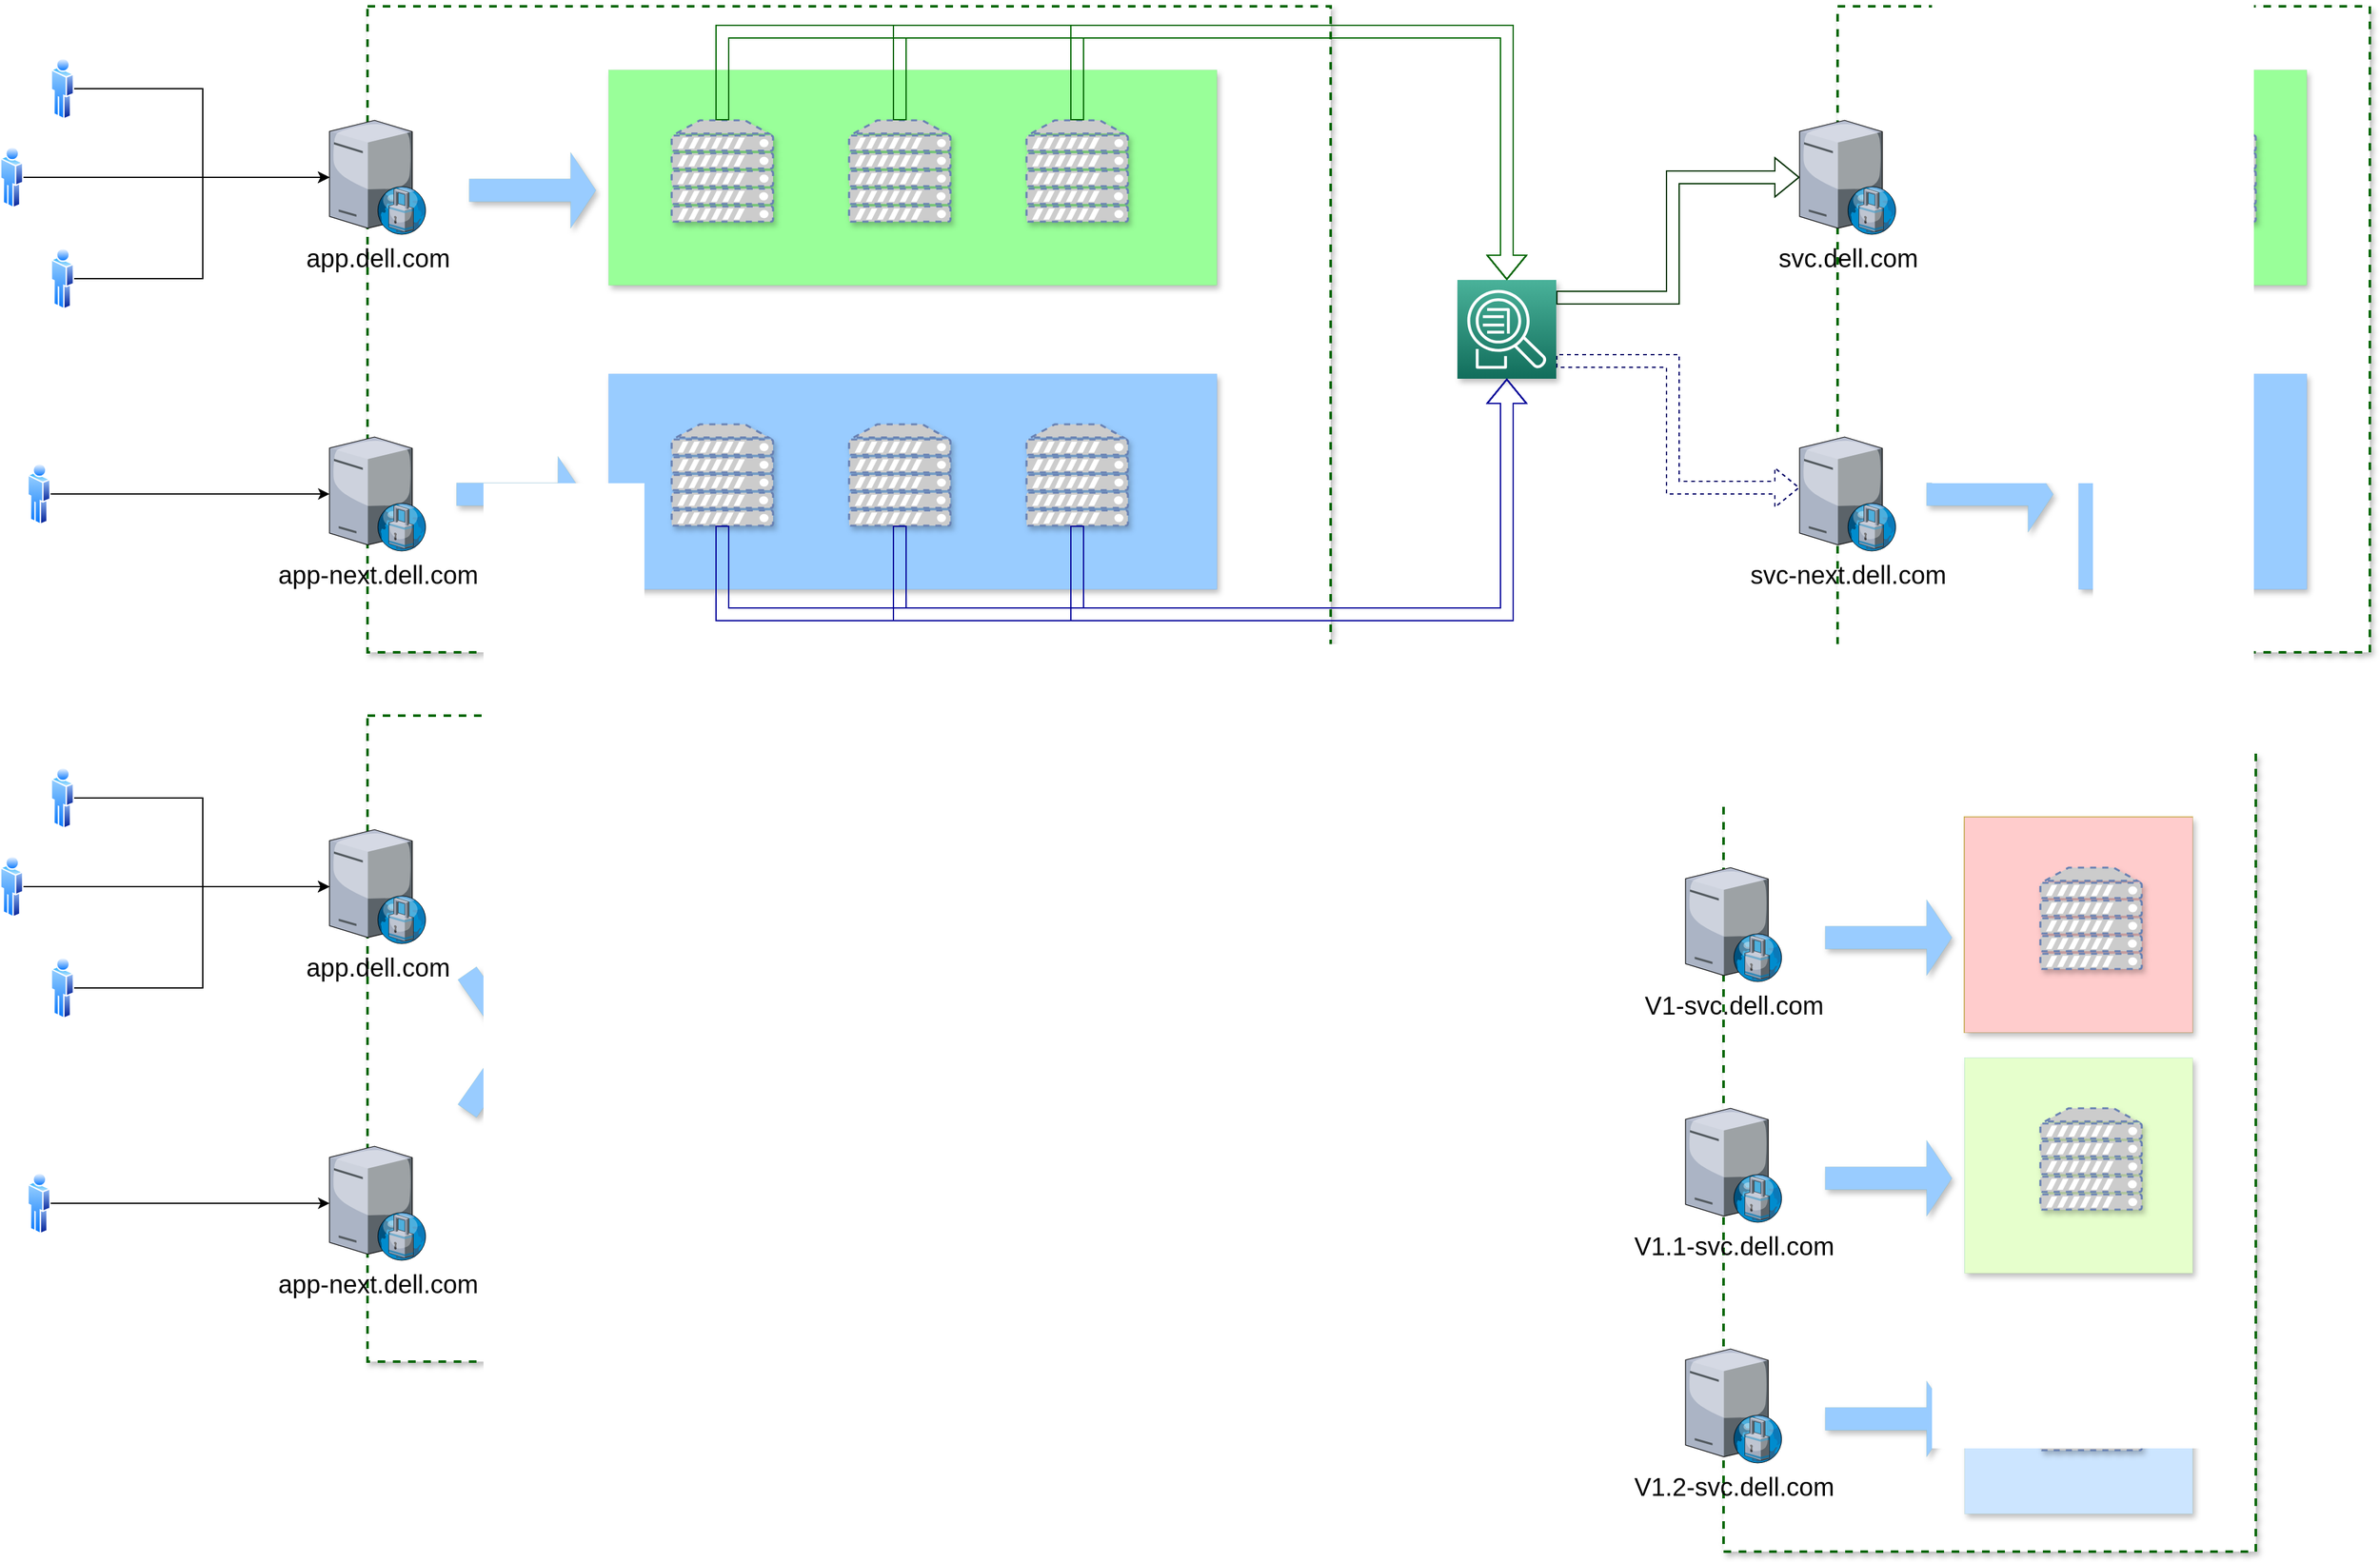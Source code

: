 <mxfile version="16.6.5" type="github">
  <diagram id="iATgErbgnzT0rudV7ZJe" name="Page-1">
    <mxGraphModel dx="1947" dy="1059" grid="1" gridSize="10" guides="1" tooltips="1" connect="1" arrows="1" fold="1" page="1" pageScale="1" pageWidth="2336" pageHeight="1654" math="0" shadow="0">
      <root>
        <mxCell id="0" />
        <mxCell id="1" parent="0" />
        <mxCell id="AXCi9-3YGEwYE7fbBooy-9" value="" style="whiteSpace=wrap;html=1;dashed=1;strokeColor=#006600;strokeWidth=2;shadow=1;" vertex="1" parent="1">
          <mxGeometry x="380" y="110" width="760" height="510" as="geometry" />
        </mxCell>
        <mxCell id="AXCi9-3YGEwYE7fbBooy-13" style="edgeStyle=orthogonalEdgeStyle;rounded=0;orthogonalLoop=1;jettySize=auto;html=1;" edge="1" parent="1" source="AXCi9-3YGEwYE7fbBooy-2" target="AXCi9-3YGEwYE7fbBooy-6">
          <mxGeometry relative="1" as="geometry">
            <Array as="points">
              <mxPoint x="250" y="175" />
              <mxPoint x="250" y="245" />
            </Array>
          </mxGeometry>
        </mxCell>
        <mxCell id="AXCi9-3YGEwYE7fbBooy-2" value="" style="aspect=fixed;perimeter=ellipsePerimeter;html=1;align=center;shadow=0;dashed=0;spacingTop=3;image;image=img/lib/active_directory/user.svg;" vertex="1" parent="1">
          <mxGeometry x="130" y="150" width="18.5" height="50" as="geometry" />
        </mxCell>
        <mxCell id="AXCi9-3YGEwYE7fbBooy-12" style="edgeStyle=orthogonalEdgeStyle;rounded=0;orthogonalLoop=1;jettySize=auto;html=1;" edge="1" parent="1" source="AXCi9-3YGEwYE7fbBooy-3" target="AXCi9-3YGEwYE7fbBooy-6">
          <mxGeometry relative="1" as="geometry">
            <Array as="points">
              <mxPoint x="250" y="325" />
              <mxPoint x="250" y="245" />
            </Array>
          </mxGeometry>
        </mxCell>
        <mxCell id="AXCi9-3YGEwYE7fbBooy-3" value="" style="aspect=fixed;perimeter=ellipsePerimeter;html=1;align=center;shadow=0;dashed=0;spacingTop=3;image;image=img/lib/active_directory/user.svg;" vertex="1" parent="1">
          <mxGeometry x="130" y="300" width="18.5" height="50" as="geometry" />
        </mxCell>
        <mxCell id="AXCi9-3YGEwYE7fbBooy-11" style="edgeStyle=orthogonalEdgeStyle;rounded=0;orthogonalLoop=1;jettySize=auto;html=1;" edge="1" parent="1" source="AXCi9-3YGEwYE7fbBooy-4" target="AXCi9-3YGEwYE7fbBooy-6">
          <mxGeometry relative="1" as="geometry" />
        </mxCell>
        <mxCell id="AXCi9-3YGEwYE7fbBooy-4" value="" style="aspect=fixed;perimeter=ellipsePerimeter;html=1;align=center;shadow=0;dashed=0;spacingTop=3;image;image=img/lib/active_directory/user.svg;" vertex="1" parent="1">
          <mxGeometry x="90" y="220" width="18.5" height="50" as="geometry" />
        </mxCell>
        <mxCell id="AXCi9-3YGEwYE7fbBooy-6" value="app.dell.com" style="verticalLabelPosition=bottom;sketch=0;aspect=fixed;html=1;verticalAlign=top;strokeColor=none;align=center;outlineConnect=0;shape=mxgraph.citrix.proxy_server;fontStyle=0;fontSize=20;" vertex="1" parent="1">
          <mxGeometry x="350" y="200" width="76.5" height="90" as="geometry" />
        </mxCell>
        <mxCell id="AXCi9-3YGEwYE7fbBooy-7" value="app-next.dell.com" style="verticalLabelPosition=bottom;sketch=0;aspect=fixed;html=1;verticalAlign=top;strokeColor=none;align=center;outlineConnect=0;shape=mxgraph.citrix.proxy_server;fontStyle=0;fontSize=20;" vertex="1" parent="1">
          <mxGeometry x="350" y="450" width="76.5" height="90" as="geometry" />
        </mxCell>
        <mxCell id="AXCi9-3YGEwYE7fbBooy-10" style="edgeStyle=orthogonalEdgeStyle;rounded=0;orthogonalLoop=1;jettySize=auto;html=1;" edge="1" parent="1" source="AXCi9-3YGEwYE7fbBooy-8" target="AXCi9-3YGEwYE7fbBooy-7">
          <mxGeometry relative="1" as="geometry" />
        </mxCell>
        <mxCell id="AXCi9-3YGEwYE7fbBooy-8" value="" style="aspect=fixed;perimeter=ellipsePerimeter;html=1;align=center;shadow=0;dashed=0;spacingTop=3;image;image=img/lib/active_directory/user.svg;" vertex="1" parent="1">
          <mxGeometry x="111.5" y="470" width="18.5" height="50" as="geometry" />
        </mxCell>
        <mxCell id="AXCi9-3YGEwYE7fbBooy-21" value="" style="group" vertex="1" connectable="0" parent="1">
          <mxGeometry x="570" y="160" width="480" height="170" as="geometry" />
        </mxCell>
        <mxCell id="AXCi9-3YGEwYE7fbBooy-16" value="" style="whiteSpace=wrap;html=1;shadow=1;strokeColor=#006600;strokeWidth=0;fillColor=#99FF99;" vertex="1" parent="AXCi9-3YGEwYE7fbBooy-21">
          <mxGeometry width="480" height="170" as="geometry" />
        </mxCell>
        <mxCell id="AXCi9-3YGEwYE7fbBooy-15" value="" style="fontColor=#0066CC;verticalAlign=top;verticalLabelPosition=bottom;labelPosition=center;align=center;html=1;outlineConnect=0;fillColor=#CCCCCC;strokeColor=#6881B3;gradientColor=none;gradientDirection=north;strokeWidth=2;shape=mxgraph.networks.server;dashed=1;shadow=1;" vertex="1" parent="AXCi9-3YGEwYE7fbBooy-21">
          <mxGeometry x="330" y="40" width="80" height="80" as="geometry" />
        </mxCell>
        <mxCell id="AXCi9-3YGEwYE7fbBooy-17" value="" style="fontColor=#0066CC;verticalAlign=top;verticalLabelPosition=bottom;labelPosition=center;align=center;html=1;outlineConnect=0;fillColor=#CCCCCC;strokeColor=#6881B3;gradientColor=none;gradientDirection=north;strokeWidth=2;shape=mxgraph.networks.server;dashed=1;shadow=1;" vertex="1" parent="AXCi9-3YGEwYE7fbBooy-21">
          <mxGeometry x="50" y="40" width="80" height="80" as="geometry" />
        </mxCell>
        <mxCell id="AXCi9-3YGEwYE7fbBooy-18" value="" style="fontColor=#0066CC;verticalAlign=top;verticalLabelPosition=bottom;labelPosition=center;align=center;html=1;outlineConnect=0;fillColor=#CCCCCC;strokeColor=#6881B3;gradientColor=none;gradientDirection=north;strokeWidth=2;shape=mxgraph.networks.server;dashed=1;shadow=1;" vertex="1" parent="AXCi9-3YGEwYE7fbBooy-21">
          <mxGeometry x="190" y="40" width="80" height="80" as="geometry" />
        </mxCell>
        <mxCell id="AXCi9-3YGEwYE7fbBooy-22" value="" style="group;fillColor=#99CCFF;strokeColor=#6c8ebf;strokeWidth=0;" vertex="1" connectable="0" parent="1">
          <mxGeometry x="570" y="400" width="480" height="170" as="geometry" />
        </mxCell>
        <mxCell id="AXCi9-3YGEwYE7fbBooy-23" value="" style="whiteSpace=wrap;html=1;shadow=1;strokeColor=none;strokeWidth=0;fillColor=#99CCFF;" vertex="1" parent="AXCi9-3YGEwYE7fbBooy-22">
          <mxGeometry width="480" height="170" as="geometry" />
        </mxCell>
        <mxCell id="AXCi9-3YGEwYE7fbBooy-24" value="" style="fontColor=#0066CC;verticalAlign=top;verticalLabelPosition=bottom;labelPosition=center;align=center;html=1;outlineConnect=0;fillColor=#CCCCCC;strokeColor=#6881B3;gradientColor=none;gradientDirection=north;strokeWidth=2;shape=mxgraph.networks.server;dashed=1;shadow=1;" vertex="1" parent="AXCi9-3YGEwYE7fbBooy-22">
          <mxGeometry x="330" y="40" width="80" height="80" as="geometry" />
        </mxCell>
        <mxCell id="AXCi9-3YGEwYE7fbBooy-25" value="" style="fontColor=#0066CC;verticalAlign=top;verticalLabelPosition=bottom;labelPosition=center;align=center;html=1;outlineConnect=0;fillColor=#CCCCCC;strokeColor=#6881B3;gradientColor=none;gradientDirection=north;strokeWidth=2;shape=mxgraph.networks.server;dashed=1;shadow=1;" vertex="1" parent="AXCi9-3YGEwYE7fbBooy-22">
          <mxGeometry x="50" y="40" width="80" height="80" as="geometry" />
        </mxCell>
        <mxCell id="AXCi9-3YGEwYE7fbBooy-26" value="" style="fontColor=#0066CC;verticalAlign=top;verticalLabelPosition=bottom;labelPosition=center;align=center;html=1;outlineConnect=0;fillColor=#CCCCCC;strokeColor=#6881B3;gradientColor=none;gradientDirection=north;strokeWidth=2;shape=mxgraph.networks.server;dashed=1;shadow=1;" vertex="1" parent="AXCi9-3YGEwYE7fbBooy-22">
          <mxGeometry x="190" y="40" width="80" height="80" as="geometry" />
        </mxCell>
        <mxCell id="AXCi9-3YGEwYE7fbBooy-29" value="" style="shape=singleArrow;whiteSpace=wrap;html=1;shadow=1;strokeColor=#006600;strokeWidth=0;fillColor=#99CCFF;" vertex="1" parent="1">
          <mxGeometry x="450" y="465" width="100" height="60" as="geometry" />
        </mxCell>
        <mxCell id="AXCi9-3YGEwYE7fbBooy-31" value="" style="shape=singleArrow;whiteSpace=wrap;html=1;shadow=1;strokeColor=#006600;strokeWidth=0;fillColor=#99CCFF;" vertex="1" parent="1">
          <mxGeometry x="460" y="225" width="100" height="60" as="geometry" />
        </mxCell>
        <mxCell id="AXCi9-3YGEwYE7fbBooy-35" value="" style="whiteSpace=wrap;html=1;dashed=1;strokeColor=#006600;strokeWidth=2;shadow=1;" vertex="1" parent="1">
          <mxGeometry x="380" y="670" width="760" height="510" as="geometry" />
        </mxCell>
        <mxCell id="AXCi9-3YGEwYE7fbBooy-36" style="edgeStyle=orthogonalEdgeStyle;rounded=0;orthogonalLoop=1;jettySize=auto;html=1;" edge="1" parent="1" source="AXCi9-3YGEwYE7fbBooy-37" target="AXCi9-3YGEwYE7fbBooy-42">
          <mxGeometry relative="1" as="geometry">
            <Array as="points">
              <mxPoint x="250" y="735" />
              <mxPoint x="250" y="805" />
            </Array>
          </mxGeometry>
        </mxCell>
        <mxCell id="AXCi9-3YGEwYE7fbBooy-37" value="" style="aspect=fixed;perimeter=ellipsePerimeter;html=1;align=center;shadow=0;dashed=0;spacingTop=3;image;image=img/lib/active_directory/user.svg;" vertex="1" parent="1">
          <mxGeometry x="130" y="710" width="18.5" height="50" as="geometry" />
        </mxCell>
        <mxCell id="AXCi9-3YGEwYE7fbBooy-38" style="edgeStyle=orthogonalEdgeStyle;rounded=0;orthogonalLoop=1;jettySize=auto;html=1;" edge="1" parent="1" source="AXCi9-3YGEwYE7fbBooy-39" target="AXCi9-3YGEwYE7fbBooy-42">
          <mxGeometry relative="1" as="geometry">
            <Array as="points">
              <mxPoint x="250" y="885" />
              <mxPoint x="250" y="805" />
            </Array>
          </mxGeometry>
        </mxCell>
        <mxCell id="AXCi9-3YGEwYE7fbBooy-39" value="" style="aspect=fixed;perimeter=ellipsePerimeter;html=1;align=center;shadow=0;dashed=0;spacingTop=3;image;image=img/lib/active_directory/user.svg;" vertex="1" parent="1">
          <mxGeometry x="130" y="860" width="18.5" height="50" as="geometry" />
        </mxCell>
        <mxCell id="AXCi9-3YGEwYE7fbBooy-40" style="edgeStyle=orthogonalEdgeStyle;rounded=0;orthogonalLoop=1;jettySize=auto;html=1;" edge="1" parent="1" source="AXCi9-3YGEwYE7fbBooy-41" target="AXCi9-3YGEwYE7fbBooy-42">
          <mxGeometry relative="1" as="geometry" />
        </mxCell>
        <mxCell id="AXCi9-3YGEwYE7fbBooy-41" value="" style="aspect=fixed;perimeter=ellipsePerimeter;html=1;align=center;shadow=0;dashed=0;spacingTop=3;image;image=img/lib/active_directory/user.svg;" vertex="1" parent="1">
          <mxGeometry x="90" y="780" width="18.5" height="50" as="geometry" />
        </mxCell>
        <mxCell id="AXCi9-3YGEwYE7fbBooy-42" value="app.dell.com" style="verticalLabelPosition=bottom;sketch=0;aspect=fixed;html=1;verticalAlign=top;strokeColor=none;align=center;outlineConnect=0;shape=mxgraph.citrix.proxy_server;fontStyle=0;fontSize=20;" vertex="1" parent="1">
          <mxGeometry x="350" y="760" width="76.5" height="90" as="geometry" />
        </mxCell>
        <mxCell id="AXCi9-3YGEwYE7fbBooy-43" value="app-next.dell.com" style="verticalLabelPosition=bottom;sketch=0;aspect=fixed;html=1;verticalAlign=top;strokeColor=none;align=center;outlineConnect=0;shape=mxgraph.citrix.proxy_server;fontStyle=0;fontSize=20;" vertex="1" parent="1">
          <mxGeometry x="350" y="1010" width="76.5" height="90" as="geometry" />
        </mxCell>
        <mxCell id="AXCi9-3YGEwYE7fbBooy-44" style="edgeStyle=orthogonalEdgeStyle;rounded=0;orthogonalLoop=1;jettySize=auto;html=1;" edge="1" parent="1" source="AXCi9-3YGEwYE7fbBooy-45" target="AXCi9-3YGEwYE7fbBooy-43">
          <mxGeometry relative="1" as="geometry" />
        </mxCell>
        <mxCell id="AXCi9-3YGEwYE7fbBooy-45" value="" style="aspect=fixed;perimeter=ellipsePerimeter;html=1;align=center;shadow=0;dashed=0;spacingTop=3;image;image=img/lib/active_directory/user.svg;" vertex="1" parent="1">
          <mxGeometry x="111.5" y="1030" width="18.5" height="50" as="geometry" />
        </mxCell>
        <mxCell id="AXCi9-3YGEwYE7fbBooy-46" value="" style="group" vertex="1" connectable="0" parent="1">
          <mxGeometry x="570" y="720" width="480" height="170" as="geometry" />
        </mxCell>
        <mxCell id="AXCi9-3YGEwYE7fbBooy-47" value="" style="whiteSpace=wrap;html=1;shadow=1;strokeColor=#006600;strokeWidth=0;fillColor=#99FF99;" vertex="1" parent="AXCi9-3YGEwYE7fbBooy-46">
          <mxGeometry width="480" height="170" as="geometry" />
        </mxCell>
        <mxCell id="AXCi9-3YGEwYE7fbBooy-48" value="" style="fontColor=#0066CC;verticalAlign=top;verticalLabelPosition=bottom;labelPosition=center;align=center;html=1;outlineConnect=0;fillColor=#CCCCCC;strokeColor=#6881B3;gradientColor=none;gradientDirection=north;strokeWidth=2;shape=mxgraph.networks.server;dashed=1;shadow=1;" vertex="1" parent="AXCi9-3YGEwYE7fbBooy-46">
          <mxGeometry x="330" y="40" width="80" height="80" as="geometry" />
        </mxCell>
        <mxCell id="AXCi9-3YGEwYE7fbBooy-49" value="" style="fontColor=#0066CC;verticalAlign=top;verticalLabelPosition=bottom;labelPosition=center;align=center;html=1;outlineConnect=0;fillColor=#CCCCCC;strokeColor=#6881B3;gradientColor=none;gradientDirection=north;strokeWidth=2;shape=mxgraph.networks.server;dashed=1;shadow=1;" vertex="1" parent="AXCi9-3YGEwYE7fbBooy-46">
          <mxGeometry x="50" y="40" width="80" height="80" as="geometry" />
        </mxCell>
        <mxCell id="AXCi9-3YGEwYE7fbBooy-50" value="" style="fontColor=#0066CC;verticalAlign=top;verticalLabelPosition=bottom;labelPosition=center;align=center;html=1;outlineConnect=0;fillColor=#CCCCCC;strokeColor=#6881B3;gradientColor=none;gradientDirection=north;strokeWidth=2;shape=mxgraph.networks.server;dashed=1;shadow=1;" vertex="1" parent="AXCi9-3YGEwYE7fbBooy-46">
          <mxGeometry x="190" y="40" width="80" height="80" as="geometry" />
        </mxCell>
        <mxCell id="AXCi9-3YGEwYE7fbBooy-51" value="" style="group;fillColor=#99CCFF;strokeColor=#6c8ebf;strokeWidth=0;" vertex="1" connectable="0" parent="1">
          <mxGeometry x="570" y="960" width="480" height="170" as="geometry" />
        </mxCell>
        <mxCell id="AXCi9-3YGEwYE7fbBooy-52" value="" style="whiteSpace=wrap;html=1;shadow=1;strokeColor=none;strokeWidth=0;fillColor=#99CCFF;" vertex="1" parent="AXCi9-3YGEwYE7fbBooy-51">
          <mxGeometry width="480" height="170" as="geometry" />
        </mxCell>
        <mxCell id="AXCi9-3YGEwYE7fbBooy-53" value="" style="fontColor=#0066CC;verticalAlign=top;verticalLabelPosition=bottom;labelPosition=center;align=center;html=1;outlineConnect=0;fillColor=#CCCCCC;strokeColor=#6881B3;gradientColor=none;gradientDirection=north;strokeWidth=2;shape=mxgraph.networks.server;dashed=1;shadow=1;" vertex="1" parent="AXCi9-3YGEwYE7fbBooy-51">
          <mxGeometry x="330" y="40" width="80" height="80" as="geometry" />
        </mxCell>
        <mxCell id="AXCi9-3YGEwYE7fbBooy-54" value="" style="fontColor=#0066CC;verticalAlign=top;verticalLabelPosition=bottom;labelPosition=center;align=center;html=1;outlineConnect=0;fillColor=#CCCCCC;strokeColor=#6881B3;gradientColor=none;gradientDirection=north;strokeWidth=2;shape=mxgraph.networks.server;dashed=1;shadow=1;" vertex="1" parent="AXCi9-3YGEwYE7fbBooy-51">
          <mxGeometry x="50" y="40" width="80" height="80" as="geometry" />
        </mxCell>
        <mxCell id="AXCi9-3YGEwYE7fbBooy-55" value="" style="fontColor=#0066CC;verticalAlign=top;verticalLabelPosition=bottom;labelPosition=center;align=center;html=1;outlineConnect=0;fillColor=#CCCCCC;strokeColor=#6881B3;gradientColor=none;gradientDirection=north;strokeWidth=2;shape=mxgraph.networks.server;dashed=1;shadow=1;" vertex="1" parent="AXCi9-3YGEwYE7fbBooy-51">
          <mxGeometry x="190" y="40" width="80" height="80" as="geometry" />
        </mxCell>
        <mxCell id="AXCi9-3YGEwYE7fbBooy-57" value="" style="shape=singleArrow;whiteSpace=wrap;html=1;shadow=1;strokeColor=#006600;strokeWidth=0;fillColor=#99CCFF;direction=north;rotation=35;" vertex="1" parent="1">
          <mxGeometry x="470" y="850" width="60" height="145" as="geometry" />
        </mxCell>
        <mxCell id="AXCi9-3YGEwYE7fbBooy-59" value="" style="shape=singleArrow;whiteSpace=wrap;html=1;shadow=1;strokeColor=#006600;strokeWidth=0;fillColor=#99CCFF;direction=north;rotation=145;" vertex="1" parent="1">
          <mxGeometry x="470" y="860" width="60" height="145" as="geometry" />
        </mxCell>
        <mxCell id="AXCi9-3YGEwYE7fbBooy-83" style="edgeStyle=orthogonalEdgeStyle;shape=flexArrow;rounded=0;orthogonalLoop=1;jettySize=auto;html=1;strokeColor=#003300;" edge="1" parent="1" source="AXCi9-3YGEwYE7fbBooy-60" target="AXCi9-3YGEwYE7fbBooy-68">
          <mxGeometry relative="1" as="geometry">
            <Array as="points">
              <mxPoint x="1410" y="340" />
              <mxPoint x="1410" y="245" />
            </Array>
          </mxGeometry>
        </mxCell>
        <mxCell id="AXCi9-3YGEwYE7fbBooy-84" style="edgeStyle=orthogonalEdgeStyle;shape=flexArrow;rounded=0;orthogonalLoop=1;jettySize=auto;html=1;strokeColor=#000066;dashed=1;" edge="1" parent="1" source="AXCi9-3YGEwYE7fbBooy-60" target="AXCi9-3YGEwYE7fbBooy-69">
          <mxGeometry relative="1" as="geometry">
            <Array as="points">
              <mxPoint x="1410" y="390" />
              <mxPoint x="1410" y="490" />
            </Array>
          </mxGeometry>
        </mxCell>
        <mxCell id="AXCi9-3YGEwYE7fbBooy-60" value="" style="sketch=0;points=[[0,0,0],[0.25,0,0],[0.5,0,0],[0.75,0,0],[1,0,0],[0,1,0],[0.25,1,0],[0.5,1,0],[0.75,1,0],[1,1,0],[0,0.25,0],[0,0.5,0],[0,0.75,0],[1,0.25,0],[1,0.5,0],[1,0.75,0]];outlineConnect=0;fontColor=#232F3E;gradientColor=#4AB29A;gradientDirection=north;fillColor=#116D5B;strokeColor=#ffffff;dashed=0;verticalLabelPosition=bottom;verticalAlign=top;align=center;html=1;fontSize=12;fontStyle=0;aspect=fixed;shape=mxgraph.aws4.resourceIcon;resIcon=mxgraph.aws4.application_discovery_service;shadow=1;" vertex="1" parent="1">
          <mxGeometry x="1240" y="326" width="78" height="78" as="geometry" />
        </mxCell>
        <mxCell id="AXCi9-3YGEwYE7fbBooy-61" style="edgeStyle=orthogonalEdgeStyle;shape=flexArrow;rounded=0;orthogonalLoop=1;jettySize=auto;html=1;strokeColor=#006600;" edge="1" parent="1" source="AXCi9-3YGEwYE7fbBooy-17" target="AXCi9-3YGEwYE7fbBooy-60">
          <mxGeometry relative="1" as="geometry">
            <Array as="points">
              <mxPoint x="660" y="130" />
              <mxPoint x="1279" y="130" />
            </Array>
          </mxGeometry>
        </mxCell>
        <mxCell id="AXCi9-3YGEwYE7fbBooy-62" style="edgeStyle=orthogonalEdgeStyle;shape=flexArrow;rounded=0;orthogonalLoop=1;jettySize=auto;html=1;strokeColor=#006600;" edge="1" parent="1" source="AXCi9-3YGEwYE7fbBooy-18" target="AXCi9-3YGEwYE7fbBooy-60">
          <mxGeometry relative="1" as="geometry">
            <Array as="points">
              <mxPoint x="800" y="130" />
              <mxPoint x="1279" y="130" />
            </Array>
          </mxGeometry>
        </mxCell>
        <mxCell id="AXCi9-3YGEwYE7fbBooy-63" style="edgeStyle=orthogonalEdgeStyle;shape=flexArrow;rounded=0;orthogonalLoop=1;jettySize=auto;html=1;strokeColor=#006600;" edge="1" parent="1" source="AXCi9-3YGEwYE7fbBooy-15" target="AXCi9-3YGEwYE7fbBooy-60">
          <mxGeometry relative="1" as="geometry">
            <Array as="points">
              <mxPoint x="940" y="130" />
              <mxPoint x="1279" y="130" />
            </Array>
          </mxGeometry>
        </mxCell>
        <mxCell id="AXCi9-3YGEwYE7fbBooy-64" style="edgeStyle=orthogonalEdgeStyle;shape=flexArrow;rounded=0;orthogonalLoop=1;jettySize=auto;html=1;strokeColor=#000099;" edge="1" parent="1" source="AXCi9-3YGEwYE7fbBooy-25" target="AXCi9-3YGEwYE7fbBooy-60">
          <mxGeometry relative="1" as="geometry">
            <Array as="points">
              <mxPoint x="660" y="590" />
              <mxPoint x="1279" y="590" />
            </Array>
          </mxGeometry>
        </mxCell>
        <mxCell id="AXCi9-3YGEwYE7fbBooy-65" style="edgeStyle=orthogonalEdgeStyle;shape=flexArrow;rounded=0;orthogonalLoop=1;jettySize=auto;html=1;strokeColor=#000099;" edge="1" parent="1" source="AXCi9-3YGEwYE7fbBooy-26" target="AXCi9-3YGEwYE7fbBooy-60">
          <mxGeometry relative="1" as="geometry">
            <Array as="points">
              <mxPoint x="800" y="590" />
              <mxPoint x="1279" y="590" />
            </Array>
          </mxGeometry>
        </mxCell>
        <mxCell id="AXCi9-3YGEwYE7fbBooy-66" style="edgeStyle=orthogonalEdgeStyle;shape=flexArrow;rounded=0;orthogonalLoop=1;jettySize=auto;html=1;strokeColor=#000099;" edge="1" parent="1" source="AXCi9-3YGEwYE7fbBooy-24" target="AXCi9-3YGEwYE7fbBooy-60">
          <mxGeometry relative="1" as="geometry">
            <Array as="points">
              <mxPoint x="940" y="590" />
              <mxPoint x="1279" y="590" />
            </Array>
          </mxGeometry>
        </mxCell>
        <mxCell id="AXCi9-3YGEwYE7fbBooy-67" value="" style="whiteSpace=wrap;html=1;dashed=1;strokeColor=#006600;strokeWidth=2;shadow=1;" vertex="1" parent="1">
          <mxGeometry x="1540" y="110" width="420" height="510" as="geometry" />
        </mxCell>
        <mxCell id="AXCi9-3YGEwYE7fbBooy-68" value="svc.dell.com" style="verticalLabelPosition=bottom;sketch=0;aspect=fixed;html=1;verticalAlign=top;strokeColor=none;align=center;outlineConnect=0;shape=mxgraph.citrix.proxy_server;fontStyle=0;fontSize=20;" vertex="1" parent="1">
          <mxGeometry x="1510" y="200" width="76.5" height="90" as="geometry" />
        </mxCell>
        <mxCell id="AXCi9-3YGEwYE7fbBooy-69" value="svc-next.dell.com" style="verticalLabelPosition=bottom;sketch=0;aspect=fixed;html=1;verticalAlign=top;strokeColor=none;align=center;outlineConnect=0;shape=mxgraph.citrix.proxy_server;fontStyle=0;horizontal=1;fontSize=20;" vertex="1" parent="1">
          <mxGeometry x="1510" y="450" width="76.5" height="90" as="geometry" />
        </mxCell>
        <mxCell id="AXCi9-3YGEwYE7fbBooy-70" value="" style="group" vertex="1" connectable="0" parent="1">
          <mxGeometry x="1730" y="160" width="180" height="170" as="geometry" />
        </mxCell>
        <mxCell id="AXCi9-3YGEwYE7fbBooy-71" value="" style="whiteSpace=wrap;html=1;shadow=1;strokeColor=#006600;strokeWidth=0;fillColor=#99FF99;" vertex="1" parent="AXCi9-3YGEwYE7fbBooy-70">
          <mxGeometry width="180" height="170" as="geometry" />
        </mxCell>
        <mxCell id="AXCi9-3YGEwYE7fbBooy-82" value="" style="fontColor=#0066CC;verticalAlign=top;verticalLabelPosition=bottom;labelPosition=center;align=center;html=1;outlineConnect=0;fillColor=#CCCCCC;strokeColor=#6881B3;gradientColor=none;gradientDirection=north;strokeWidth=2;shape=mxgraph.networks.server;dashed=1;shadow=1;" vertex="1" parent="AXCi9-3YGEwYE7fbBooy-70">
          <mxGeometry x="60" y="40" width="80" height="80" as="geometry" />
        </mxCell>
        <mxCell id="AXCi9-3YGEwYE7fbBooy-75" value="" style="group;fillColor=#99CCFF;strokeColor=#6c8ebf;strokeWidth=0;" vertex="1" connectable="0" parent="1">
          <mxGeometry x="1730" y="400" width="180" height="170" as="geometry" />
        </mxCell>
        <mxCell id="AXCi9-3YGEwYE7fbBooy-76" value="" style="whiteSpace=wrap;html=1;shadow=1;strokeColor=none;strokeWidth=0;fillColor=#99CCFF;" vertex="1" parent="AXCi9-3YGEwYE7fbBooy-75">
          <mxGeometry width="180" height="170" as="geometry" />
        </mxCell>
        <mxCell id="AXCi9-3YGEwYE7fbBooy-73" value="" style="fontColor=#0066CC;verticalAlign=top;verticalLabelPosition=bottom;labelPosition=center;align=center;html=1;outlineConnect=0;fillColor=#CCCCCC;strokeColor=#6881B3;gradientColor=none;gradientDirection=north;strokeWidth=2;shape=mxgraph.networks.server;dashed=1;shadow=1;" vertex="1" parent="AXCi9-3YGEwYE7fbBooy-75">
          <mxGeometry x="50" y="50" width="80" height="80" as="geometry" />
        </mxCell>
        <mxCell id="AXCi9-3YGEwYE7fbBooy-80" value="" style="shape=singleArrow;whiteSpace=wrap;html=1;shadow=1;strokeColor=#006600;strokeWidth=0;fillColor=#99CCFF;" vertex="1" parent="1">
          <mxGeometry x="1610" y="465" width="100" height="60" as="geometry" />
        </mxCell>
        <mxCell id="AXCi9-3YGEwYE7fbBooy-81" value="" style="shape=singleArrow;whiteSpace=wrap;html=1;shadow=1;strokeColor=#006600;strokeWidth=0;fillColor=#99CCFF;" vertex="1" parent="1">
          <mxGeometry x="1620" y="225" width="100" height="60" as="geometry" />
        </mxCell>
        <mxCell id="AXCi9-3YGEwYE7fbBooy-97" value="" style="whiteSpace=wrap;html=1;dashed=1;strokeColor=#006600;strokeWidth=2;shadow=1;" vertex="1" parent="1">
          <mxGeometry x="1450" y="700" width="420" height="630" as="geometry" />
        </mxCell>
        <mxCell id="AXCi9-3YGEwYE7fbBooy-98" value="V1-svc.dell.com" style="verticalLabelPosition=bottom;sketch=0;aspect=fixed;html=1;verticalAlign=top;strokeColor=none;align=center;outlineConnect=0;shape=mxgraph.citrix.proxy_server;fontStyle=0;fontSize=20;" vertex="1" parent="1">
          <mxGeometry x="1420" y="790" width="76.5" height="90" as="geometry" />
        </mxCell>
        <mxCell id="AXCi9-3YGEwYE7fbBooy-100" value="" style="group;fillColor=#FFCCCC;strokeColor=#d6b656;" vertex="1" connectable="0" parent="1">
          <mxGeometry x="1640" y="750" width="180" height="170" as="geometry" />
        </mxCell>
        <mxCell id="AXCi9-3YGEwYE7fbBooy-101" value="" style="whiteSpace=wrap;html=1;shadow=1;strokeColor=#006600;strokeWidth=0;fillColor=#FFCCCC;" vertex="1" parent="AXCi9-3YGEwYE7fbBooy-100">
          <mxGeometry width="180" height="170" as="geometry" />
        </mxCell>
        <mxCell id="AXCi9-3YGEwYE7fbBooy-102" value="" style="fontColor=#0066CC;verticalAlign=top;verticalLabelPosition=bottom;labelPosition=center;align=center;html=1;outlineConnect=0;fillColor=#CCCCCC;strokeColor=#6881B3;gradientColor=none;gradientDirection=north;strokeWidth=2;shape=mxgraph.networks.server;dashed=1;shadow=1;" vertex="1" parent="AXCi9-3YGEwYE7fbBooy-100">
          <mxGeometry x="60" y="40" width="80" height="80" as="geometry" />
        </mxCell>
        <mxCell id="AXCi9-3YGEwYE7fbBooy-107" value="" style="shape=singleArrow;whiteSpace=wrap;html=1;shadow=1;strokeColor=#006600;strokeWidth=0;fillColor=#99CCFF;" vertex="1" parent="1">
          <mxGeometry x="1530" y="815" width="100" height="60" as="geometry" />
        </mxCell>
        <mxCell id="AXCi9-3YGEwYE7fbBooy-108" value="V1.1-svc.dell.com" style="verticalLabelPosition=bottom;sketch=0;aspect=fixed;html=1;verticalAlign=top;strokeColor=none;align=center;outlineConnect=0;shape=mxgraph.citrix.proxy_server;fontStyle=0;fontSize=20;" vertex="1" parent="1">
          <mxGeometry x="1420" y="980" width="76.5" height="90" as="geometry" />
        </mxCell>
        <mxCell id="AXCi9-3YGEwYE7fbBooy-109" value="" style="group;fillColor=#CCFFFF;" vertex="1" connectable="0" parent="1">
          <mxGeometry x="1640" y="940" width="180" height="170" as="geometry" />
        </mxCell>
        <mxCell id="AXCi9-3YGEwYE7fbBooy-110" value="" style="whiteSpace=wrap;html=1;shadow=1;strokeColor=#006600;strokeWidth=0;fillColor=#E6FFCC;" vertex="1" parent="AXCi9-3YGEwYE7fbBooy-109">
          <mxGeometry width="180" height="170" as="geometry" />
        </mxCell>
        <mxCell id="AXCi9-3YGEwYE7fbBooy-111" value="" style="fontColor=#0066CC;verticalAlign=top;verticalLabelPosition=bottom;labelPosition=center;align=center;html=1;outlineConnect=0;fillColor=#CCCCCC;strokeColor=#6881B3;gradientColor=none;gradientDirection=north;strokeWidth=2;shape=mxgraph.networks.server;dashed=1;shadow=1;" vertex="1" parent="AXCi9-3YGEwYE7fbBooy-109">
          <mxGeometry x="60" y="40" width="80" height="80" as="geometry" />
        </mxCell>
        <mxCell id="AXCi9-3YGEwYE7fbBooy-112" value="" style="shape=singleArrow;whiteSpace=wrap;html=1;shadow=1;strokeColor=#006600;strokeWidth=0;fillColor=#99CCFF;" vertex="1" parent="1">
          <mxGeometry x="1530" y="1005" width="100" height="60" as="geometry" />
        </mxCell>
        <mxCell id="AXCi9-3YGEwYE7fbBooy-113" value="V1.2-svc.dell.com" style="verticalLabelPosition=bottom;sketch=0;aspect=fixed;html=1;verticalAlign=top;strokeColor=none;align=center;outlineConnect=0;shape=mxgraph.citrix.proxy_server;fontStyle=0;fontSize=20;" vertex="1" parent="1">
          <mxGeometry x="1420" y="1170" width="76.5" height="90" as="geometry" />
        </mxCell>
        <mxCell id="AXCi9-3YGEwYE7fbBooy-114" value="" style="group" vertex="1" connectable="0" parent="1">
          <mxGeometry x="1640" y="1130" width="180" height="170" as="geometry" />
        </mxCell>
        <mxCell id="AXCi9-3YGEwYE7fbBooy-115" value="" style="whiteSpace=wrap;html=1;shadow=1;strokeColor=#006600;strokeWidth=0;fillColor=#CCE5FF;" vertex="1" parent="AXCi9-3YGEwYE7fbBooy-114">
          <mxGeometry width="180" height="170" as="geometry" />
        </mxCell>
        <mxCell id="AXCi9-3YGEwYE7fbBooy-116" value="" style="fontColor=#0066CC;verticalAlign=top;verticalLabelPosition=bottom;labelPosition=center;align=center;html=1;outlineConnect=0;fillColor=#CCCCCC;strokeColor=#6881B3;gradientColor=none;gradientDirection=north;strokeWidth=2;shape=mxgraph.networks.server;dashed=1;shadow=1;" vertex="1" parent="AXCi9-3YGEwYE7fbBooy-114">
          <mxGeometry x="60" y="40" width="80" height="80" as="geometry" />
        </mxCell>
        <mxCell id="AXCi9-3YGEwYE7fbBooy-117" value="" style="shape=singleArrow;whiteSpace=wrap;html=1;shadow=1;strokeColor=#006600;strokeWidth=0;fillColor=#99CCFF;" vertex="1" parent="1">
          <mxGeometry x="1530" y="1195" width="100" height="60" as="geometry" />
        </mxCell>
      </root>
    </mxGraphModel>
  </diagram>
</mxfile>
